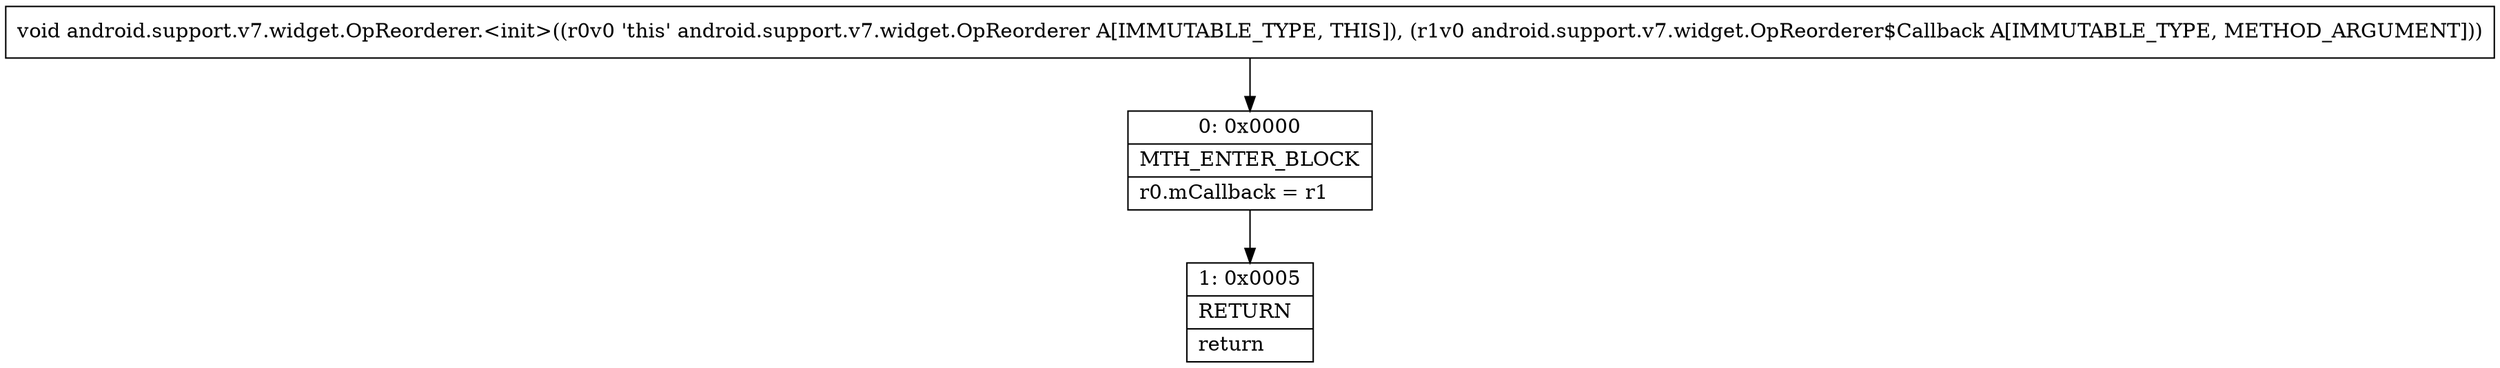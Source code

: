 digraph "CFG forandroid.support.v7.widget.OpReorderer.\<init\>(Landroid\/support\/v7\/widget\/OpReorderer$Callback;)V" {
Node_0 [shape=record,label="{0\:\ 0x0000|MTH_ENTER_BLOCK\l|r0.mCallback = r1\l}"];
Node_1 [shape=record,label="{1\:\ 0x0005|RETURN\l|return\l}"];
MethodNode[shape=record,label="{void android.support.v7.widget.OpReorderer.\<init\>((r0v0 'this' android.support.v7.widget.OpReorderer A[IMMUTABLE_TYPE, THIS]), (r1v0 android.support.v7.widget.OpReorderer$Callback A[IMMUTABLE_TYPE, METHOD_ARGUMENT])) }"];
MethodNode -> Node_0;
Node_0 -> Node_1;
}

